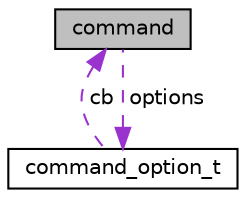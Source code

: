digraph "command"
{
  edge [fontname="Helvetica",fontsize="10",labelfontname="Helvetica",labelfontsize="10"];
  node [fontname="Helvetica",fontsize="10",shape=record];
  Node1 [label="command",height=0.2,width=0.4,color="black", fillcolor="grey75", style="filled", fontcolor="black"];
  Node2 -> Node1 [dir="back",color="darkorchid3",fontsize="10",style="dashed",label=" options" ,fontname="Helvetica"];
  Node2 [label="command_option_t",height=0.2,width=0.4,color="black", fillcolor="white", style="filled",URL="$structcommand__option__t.html"];
  Node1 -> Node2 [dir="back",color="darkorchid3",fontsize="10",style="dashed",label=" cb" ,fontname="Helvetica"];
}
